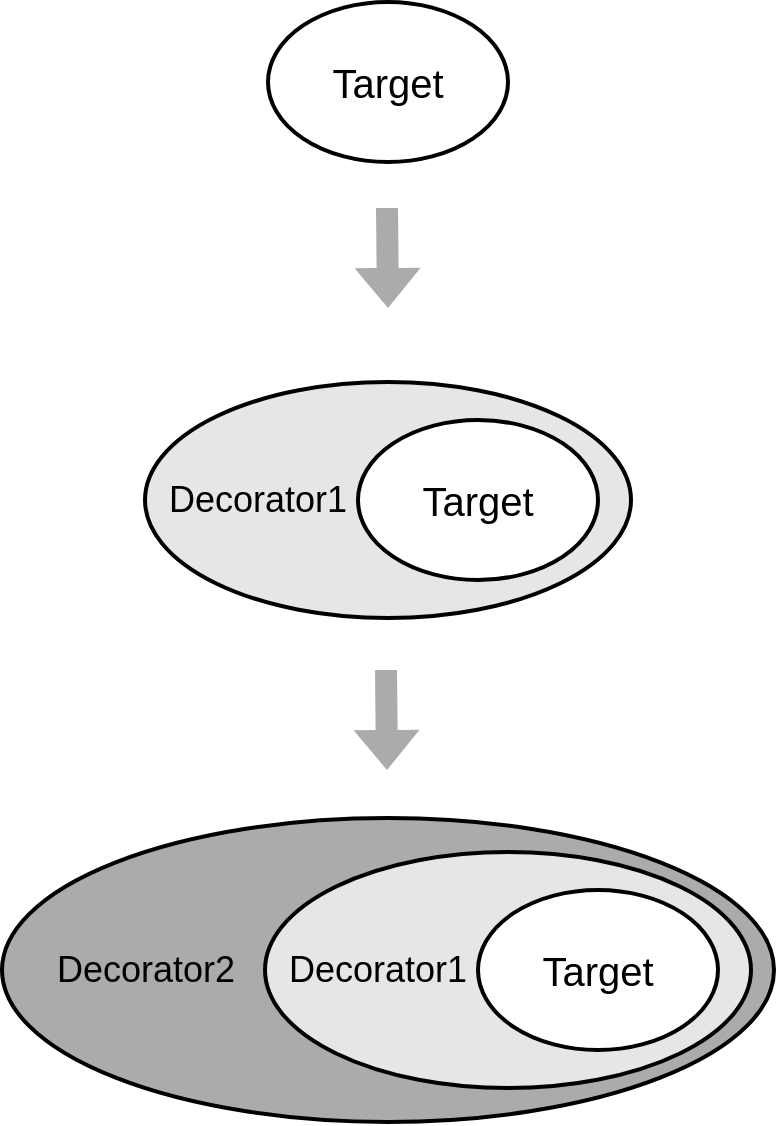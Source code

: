 <mxfile version="10.8.9" type="device"><diagram id="gE3a57HZ0_mzJN5Gcu-X" name="第 1 页"><mxGraphModel dx="1433" dy="1042" grid="0" gridSize="10" guides="1" tooltips="1" connect="1" arrows="1" fold="1" page="0" pageScale="1" pageWidth="827" pageHeight="583" math="0" shadow="0"><root><mxCell id="0"/><mxCell id="1" parent="0"/><mxCell id="9_OeRrRPhnmySQvq-p7q-1" value="Target" style="ellipse;whiteSpace=wrap;html=1;strokeWidth=2;fontSize=20;" vertex="1" parent="1"><mxGeometry x="207" y="147" width="120" height="80" as="geometry"/></mxCell><mxCell id="9_OeRrRPhnmySQvq-p7q-2" value="" style="shape=flexArrow;endArrow=classic;html=1;fontSize=20;strokeWidth=2;fillColor=#ABABAB;strokeColor=none;" edge="1" parent="1"><mxGeometry width="50" height="50" relative="1" as="geometry"><mxPoint x="266.5" y="249" as="sourcePoint"/><mxPoint x="267" y="301" as="targetPoint"/></mxGeometry></mxCell><mxCell id="9_OeRrRPhnmySQvq-p7q-3" value="" style="ellipse;whiteSpace=wrap;html=1;strokeWidth=2;fontSize=20;fillColor=#E6E6E6;" vertex="1" parent="1"><mxGeometry x="145.5" y="337" width="243" height="118" as="geometry"/></mxCell><mxCell id="9_OeRrRPhnmySQvq-p7q-4" value="Target" style="ellipse;whiteSpace=wrap;html=1;strokeWidth=2;fontSize=20;" vertex="1" parent="1"><mxGeometry x="252" y="356" width="120" height="80" as="geometry"/></mxCell><mxCell id="9_OeRrRPhnmySQvq-p7q-5" value="Decorator1" style="text;html=1;strokeColor=none;fillColor=none;align=center;verticalAlign=middle;whiteSpace=wrap;rounded=0;fontSize=18;" vertex="1" parent="1"><mxGeometry x="153.5" y="386" width="96" height="20" as="geometry"/></mxCell><mxCell id="9_OeRrRPhnmySQvq-p7q-16" value="" style="ellipse;whiteSpace=wrap;html=1;strokeWidth=2;fontSize=20;fillColor=#ABABAB;" vertex="1" parent="1"><mxGeometry x="74" y="555" width="386" height="152" as="geometry"/></mxCell><mxCell id="9_OeRrRPhnmySQvq-p7q-17" value="" style="ellipse;whiteSpace=wrap;html=1;strokeWidth=2;fontSize=20;fillColor=#E6E6E6;" vertex="1" parent="1"><mxGeometry x="205.5" y="572" width="243" height="118" as="geometry"/></mxCell><mxCell id="9_OeRrRPhnmySQvq-p7q-18" value="Target" style="ellipse;whiteSpace=wrap;html=1;strokeWidth=2;fontSize=20;" vertex="1" parent="1"><mxGeometry x="312" y="591" width="120" height="80" as="geometry"/></mxCell><mxCell id="9_OeRrRPhnmySQvq-p7q-19" value="Decorator1" style="text;html=1;strokeColor=none;fillColor=none;align=center;verticalAlign=middle;whiteSpace=wrap;rounded=0;fontSize=18;" vertex="1" parent="1"><mxGeometry x="213.5" y="621" width="96" height="20" as="geometry"/></mxCell><mxCell id="9_OeRrRPhnmySQvq-p7q-20" value="" style="shape=flexArrow;endArrow=classic;html=1;fontSize=20;strokeWidth=2;fillColor=#ABABAB;strokeColor=none;" edge="1" parent="1"><mxGeometry width="50" height="50" relative="1" as="geometry"><mxPoint x="266" y="480" as="sourcePoint"/><mxPoint x="266.5" y="532" as="targetPoint"/></mxGeometry></mxCell><mxCell id="9_OeRrRPhnmySQvq-p7q-21" value="Decorator2&lt;br&gt;" style="text;html=1;strokeColor=none;fillColor=none;align=center;verticalAlign=middle;whiteSpace=wrap;rounded=0;fontSize=18;" vertex="1" parent="1"><mxGeometry x="97.5" y="621" width="96" height="20" as="geometry"/></mxCell></root></mxGraphModel></diagram></mxfile>